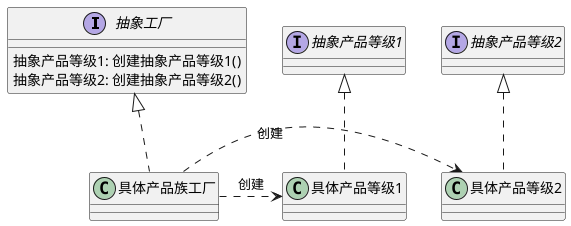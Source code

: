 @startuml

interface 抽象工厂{
    抽象产品等级1: 创建抽象产品等级1()
    抽象产品等级2: 创建抽象产品等级2()
}
class 具体产品族工厂

interface 抽象产品等级1
interface 抽象产品等级2

class 具体产品等级1
class 具体产品等级2

具体产品等级1 -u.|> 抽象产品等级1
具体产品等级2 -u.|> 抽象产品等级2
具体产品族工厂 -u.|> 抽象工厂

具体产品族工厂 .> 具体产品等级1 :创建
具体产品族工厂 .> 具体产品等级2 :创建
@enduml
